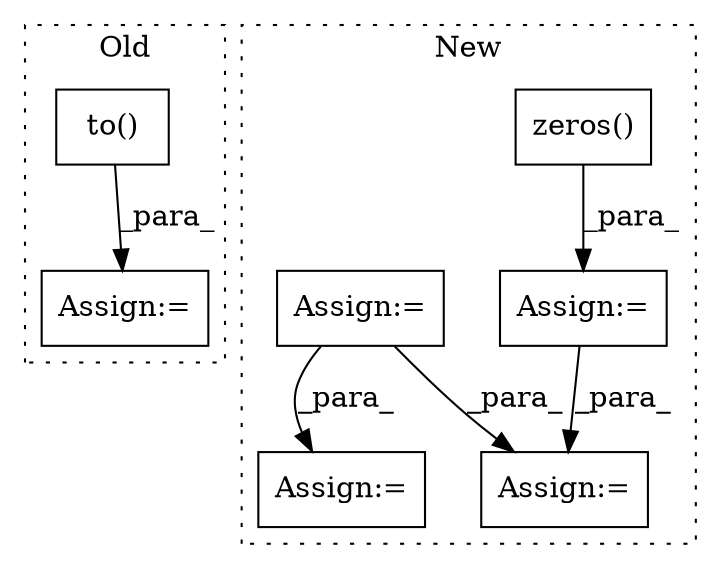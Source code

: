 digraph G {
subgraph cluster0 {
1 [label="to()" a="75" s="10360,10383" l="12,1" shape="box"];
5 [label="Assign:=" a="68" s="10357" l="3" shape="box"];
label = "Old";
style="dotted";
}
subgraph cluster1 {
2 [label="zeros()" a="75" s="10457,10478" l="12,20" shape="box"];
3 [label="Assign:=" a="68" s="10577" l="3" shape="box"];
4 [label="Assign:=" a="68" s="10454" l="3" shape="box"];
6 [label="Assign:=" a="68" s="9268" l="3" shape="box"];
7 [label="Assign:=" a="68" s="9697" l="3" shape="box"];
label = "New";
style="dotted";
}
1 -> 5 [label="_para_"];
2 -> 4 [label="_para_"];
4 -> 3 [label="_para_"];
6 -> 3 [label="_para_"];
6 -> 7 [label="_para_"];
}